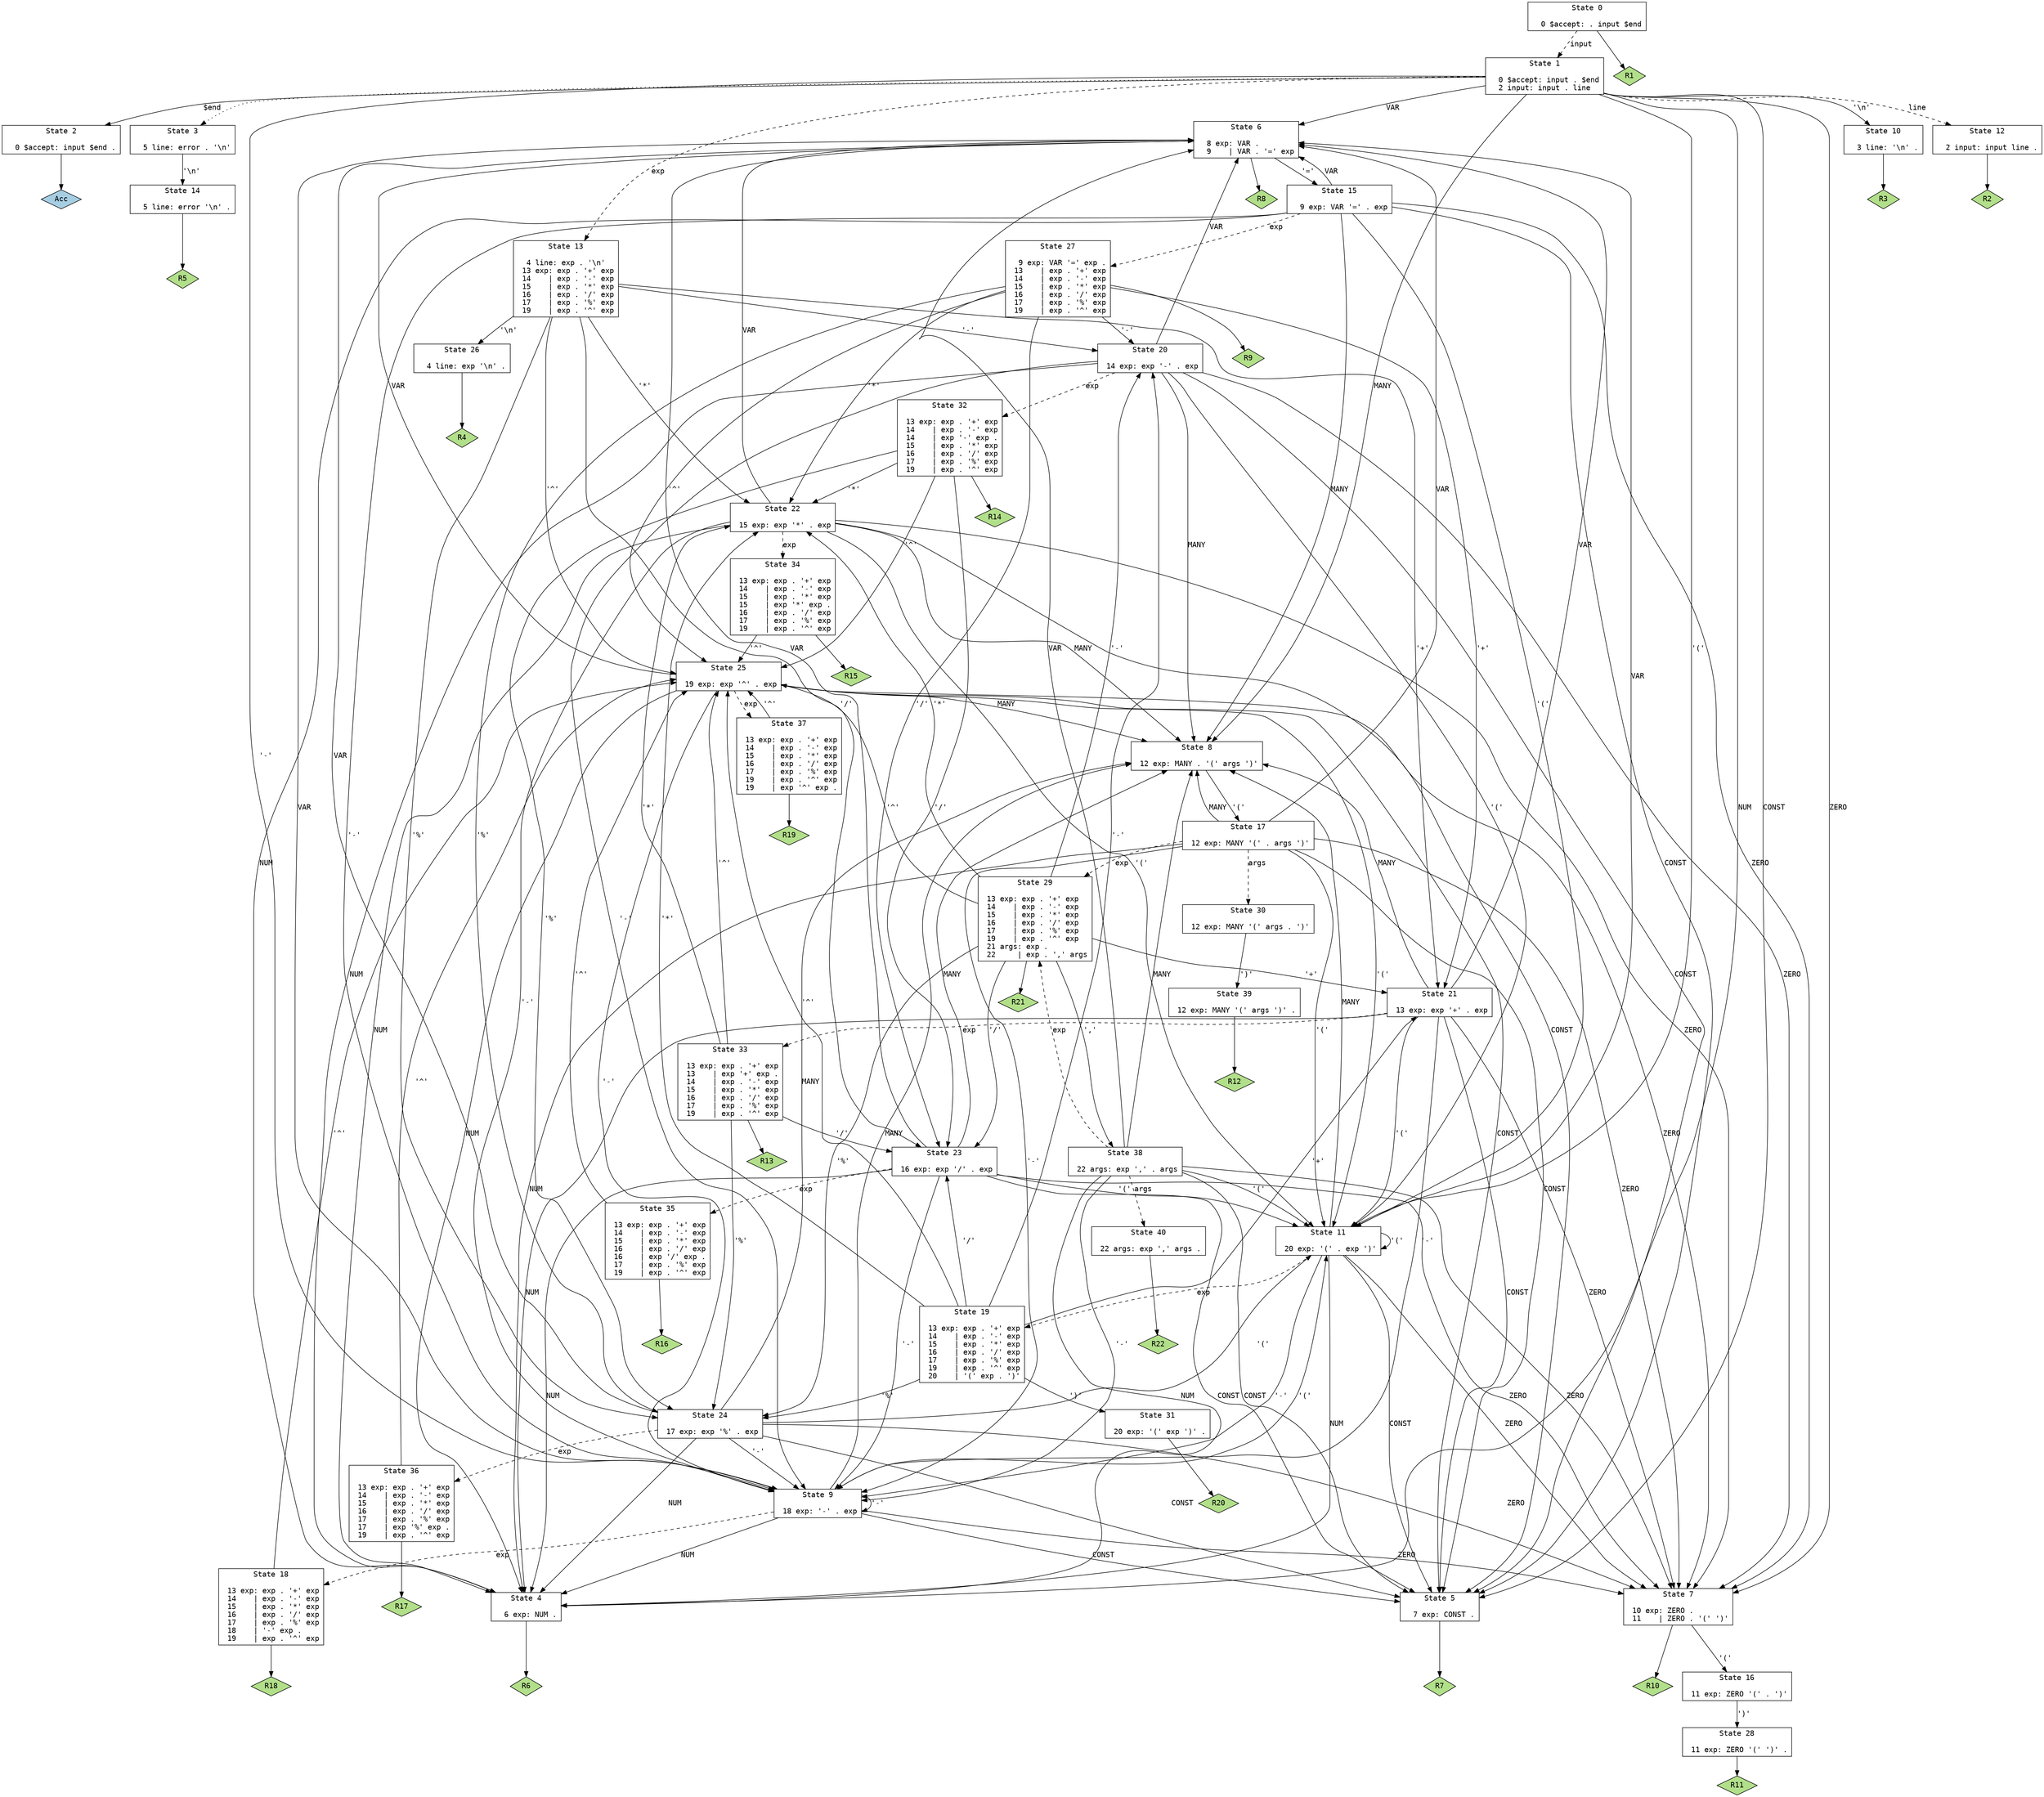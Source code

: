 // Generated by GNU Bison 3.0.4.
// Report bugs to <bug-bison@gnu.org>.
// Home page: <http://www.gnu.org/software/bison/>.

digraph "src/parser/parser.y"
{
  node [fontname = courier, shape = box, colorscheme = paired6]
  edge [fontname = courier]

  0 [label="State 0\n\l  0 $accept: . input $end\l"]
  0 -> 1 [style=dashed label="input"]
  0 -> "0R1" [style=solid]
 "0R1" [label="R1", fillcolor=3, shape=diamond, style=filled]
  1 [label="State 1\n\l  0 $accept: input . $end\l  2 input: input . line\l"]
  1 -> 2 [style=solid label="$end"]
  1 -> 3 [style=dotted]
  1 -> 4 [style=solid label="NUM"]
  1 -> 5 [style=solid label="CONST"]
  1 -> 6 [style=solid label="VAR"]
  1 -> 7 [style=solid label="ZERO"]
  1 -> 8 [style=solid label="MANY"]
  1 -> 9 [style=solid label="'-'"]
  1 -> 10 [style=solid label="'\\n'"]
  1 -> 11 [style=solid label="'('"]
  1 -> 12 [style=dashed label="line"]
  1 -> 13 [style=dashed label="exp"]
  2 [label="State 2\n\l  0 $accept: input $end .\l"]
  2 -> "2R0" [style=solid]
 "2R0" [label="Acc", fillcolor=1, shape=diamond, style=filled]
  3 [label="State 3\n\l  5 line: error . '\\n'\l"]
  3 -> 14 [style=solid label="'\\n'"]
  4 [label="State 4\n\l  6 exp: NUM .\l"]
  4 -> "4R6" [style=solid]
 "4R6" [label="R6", fillcolor=3, shape=diamond, style=filled]
  5 [label="State 5\n\l  7 exp: CONST .\l"]
  5 -> "5R7" [style=solid]
 "5R7" [label="R7", fillcolor=3, shape=diamond, style=filled]
  6 [label="State 6\n\l  8 exp: VAR .\l  9    | VAR . '=' exp\l"]
  6 -> 15 [style=solid label="'='"]
  6 -> "6R8" [style=solid]
 "6R8" [label="R8", fillcolor=3, shape=diamond, style=filled]
  7 [label="State 7\n\l 10 exp: ZERO .\l 11    | ZERO . '(' ')'\l"]
  7 -> 16 [style=solid label="'('"]
  7 -> "7R10" [style=solid]
 "7R10" [label="R10", fillcolor=3, shape=diamond, style=filled]
  8 [label="State 8\n\l 12 exp: MANY . '(' args ')'\l"]
  8 -> 17 [style=solid label="'('"]
  9 [label="State 9\n\l 18 exp: '-' . exp\l"]
  9 -> 4 [style=solid label="NUM"]
  9 -> 5 [style=solid label="CONST"]
  9 -> 6 [style=solid label="VAR"]
  9 -> 7 [style=solid label="ZERO"]
  9 -> 8 [style=solid label="MANY"]
  9 -> 9 [style=solid label="'-'"]
  9 -> 11 [style=solid label="'('"]
  9 -> 18 [style=dashed label="exp"]
  10 [label="State 10\n\l  3 line: '\\n' .\l"]
  10 -> "10R3" [style=solid]
 "10R3" [label="R3", fillcolor=3, shape=diamond, style=filled]
  11 [label="State 11\n\l 20 exp: '(' . exp ')'\l"]
  11 -> 4 [style=solid label="NUM"]
  11 -> 5 [style=solid label="CONST"]
  11 -> 6 [style=solid label="VAR"]
  11 -> 7 [style=solid label="ZERO"]
  11 -> 8 [style=solid label="MANY"]
  11 -> 9 [style=solid label="'-'"]
  11 -> 11 [style=solid label="'('"]
  11 -> 19 [style=dashed label="exp"]
  12 [label="State 12\n\l  2 input: input line .\l"]
  12 -> "12R2" [style=solid]
 "12R2" [label="R2", fillcolor=3, shape=diamond, style=filled]
  13 [label="State 13\n\l  4 line: exp . '\\n'\l 13 exp: exp . '+' exp\l 14    | exp . '-' exp\l 15    | exp . '*' exp\l 16    | exp . '/' exp\l 17    | exp . '%' exp\l 19    | exp . '^' exp\l"]
  13 -> 20 [style=solid label="'-'"]
  13 -> 21 [style=solid label="'+'"]
  13 -> 22 [style=solid label="'*'"]
  13 -> 23 [style=solid label="'/'"]
  13 -> 24 [style=solid label="'%'"]
  13 -> 25 [style=solid label="'^'"]
  13 -> 26 [style=solid label="'\\n'"]
  14 [label="State 14\n\l  5 line: error '\\n' .\l"]
  14 -> "14R5" [style=solid]
 "14R5" [label="R5", fillcolor=3, shape=diamond, style=filled]
  15 [label="State 15\n\l  9 exp: VAR '=' . exp\l"]
  15 -> 4 [style=solid label="NUM"]
  15 -> 5 [style=solid label="CONST"]
  15 -> 6 [style=solid label="VAR"]
  15 -> 7 [style=solid label="ZERO"]
  15 -> 8 [style=solid label="MANY"]
  15 -> 9 [style=solid label="'-'"]
  15 -> 11 [style=solid label="'('"]
  15 -> 27 [style=dashed label="exp"]
  16 [label="State 16\n\l 11 exp: ZERO '(' . ')'\l"]
  16 -> 28 [style=solid label="')'"]
  17 [label="State 17\n\l 12 exp: MANY '(' . args ')'\l"]
  17 -> 4 [style=solid label="NUM"]
  17 -> 5 [style=solid label="CONST"]
  17 -> 6 [style=solid label="VAR"]
  17 -> 7 [style=solid label="ZERO"]
  17 -> 8 [style=solid label="MANY"]
  17 -> 9 [style=solid label="'-'"]
  17 -> 11 [style=solid label="'('"]
  17 -> 29 [style=dashed label="exp"]
  17 -> 30 [style=dashed label="args"]
  18 [label="State 18\n\l 13 exp: exp . '+' exp\l 14    | exp . '-' exp\l 15    | exp . '*' exp\l 16    | exp . '/' exp\l 17    | exp . '%' exp\l 18    | '-' exp .\l 19    | exp . '^' exp\l"]
  18 -> 25 [style=solid label="'^'"]
  18 -> "18R18" [style=solid]
 "18R18" [label="R18", fillcolor=3, shape=diamond, style=filled]
  19 [label="State 19\n\l 13 exp: exp . '+' exp\l 14    | exp . '-' exp\l 15    | exp . '*' exp\l 16    | exp . '/' exp\l 17    | exp . '%' exp\l 19    | exp . '^' exp\l 20    | '(' exp . ')'\l"]
  19 -> 20 [style=solid label="'-'"]
  19 -> 21 [style=solid label="'+'"]
  19 -> 22 [style=solid label="'*'"]
  19 -> 23 [style=solid label="'/'"]
  19 -> 24 [style=solid label="'%'"]
  19 -> 25 [style=solid label="'^'"]
  19 -> 31 [style=solid label="')'"]
  20 [label="State 20\n\l 14 exp: exp '-' . exp\l"]
  20 -> 4 [style=solid label="NUM"]
  20 -> 5 [style=solid label="CONST"]
  20 -> 6 [style=solid label="VAR"]
  20 -> 7 [style=solid label="ZERO"]
  20 -> 8 [style=solid label="MANY"]
  20 -> 9 [style=solid label="'-'"]
  20 -> 11 [style=solid label="'('"]
  20 -> 32 [style=dashed label="exp"]
  21 [label="State 21\n\l 13 exp: exp '+' . exp\l"]
  21 -> 4 [style=solid label="NUM"]
  21 -> 5 [style=solid label="CONST"]
  21 -> 6 [style=solid label="VAR"]
  21 -> 7 [style=solid label="ZERO"]
  21 -> 8 [style=solid label="MANY"]
  21 -> 9 [style=solid label="'-'"]
  21 -> 11 [style=solid label="'('"]
  21 -> 33 [style=dashed label="exp"]
  22 [label="State 22\n\l 15 exp: exp '*' . exp\l"]
  22 -> 4 [style=solid label="NUM"]
  22 -> 5 [style=solid label="CONST"]
  22 -> 6 [style=solid label="VAR"]
  22 -> 7 [style=solid label="ZERO"]
  22 -> 8 [style=solid label="MANY"]
  22 -> 9 [style=solid label="'-'"]
  22 -> 11 [style=solid label="'('"]
  22 -> 34 [style=dashed label="exp"]
  23 [label="State 23\n\l 16 exp: exp '/' . exp\l"]
  23 -> 4 [style=solid label="NUM"]
  23 -> 5 [style=solid label="CONST"]
  23 -> 6 [style=solid label="VAR"]
  23 -> 7 [style=solid label="ZERO"]
  23 -> 8 [style=solid label="MANY"]
  23 -> 9 [style=solid label="'-'"]
  23 -> 11 [style=solid label="'('"]
  23 -> 35 [style=dashed label="exp"]
  24 [label="State 24\n\l 17 exp: exp '%' . exp\l"]
  24 -> 4 [style=solid label="NUM"]
  24 -> 5 [style=solid label="CONST"]
  24 -> 6 [style=solid label="VAR"]
  24 -> 7 [style=solid label="ZERO"]
  24 -> 8 [style=solid label="MANY"]
  24 -> 9 [style=solid label="'-'"]
  24 -> 11 [style=solid label="'('"]
  24 -> 36 [style=dashed label="exp"]
  25 [label="State 25\n\l 19 exp: exp '^' . exp\l"]
  25 -> 4 [style=solid label="NUM"]
  25 -> 5 [style=solid label="CONST"]
  25 -> 6 [style=solid label="VAR"]
  25 -> 7 [style=solid label="ZERO"]
  25 -> 8 [style=solid label="MANY"]
  25 -> 9 [style=solid label="'-'"]
  25 -> 11 [style=solid label="'('"]
  25 -> 37 [style=dashed label="exp"]
  26 [label="State 26\n\l  4 line: exp '\\n' .\l"]
  26 -> "26R4" [style=solid]
 "26R4" [label="R4", fillcolor=3, shape=diamond, style=filled]
  27 [label="State 27\n\l  9 exp: VAR '=' exp .\l 13    | exp . '+' exp\l 14    | exp . '-' exp\l 15    | exp . '*' exp\l 16    | exp . '/' exp\l 17    | exp . '%' exp\l 19    | exp . '^' exp\l"]
  27 -> 20 [style=solid label="'-'"]
  27 -> 21 [style=solid label="'+'"]
  27 -> 22 [style=solid label="'*'"]
  27 -> 23 [style=solid label="'/'"]
  27 -> 24 [style=solid label="'%'"]
  27 -> 25 [style=solid label="'^'"]
  27 -> "27R9" [style=solid]
 "27R9" [label="R9", fillcolor=3, shape=diamond, style=filled]
  28 [label="State 28\n\l 11 exp: ZERO '(' ')' .\l"]
  28 -> "28R11" [style=solid]
 "28R11" [label="R11", fillcolor=3, shape=diamond, style=filled]
  29 [label="State 29\n\l 13 exp: exp . '+' exp\l 14    | exp . '-' exp\l 15    | exp . '*' exp\l 16    | exp . '/' exp\l 17    | exp . '%' exp\l 19    | exp . '^' exp\l 21 args: exp .\l 22     | exp . ',' args\l"]
  29 -> 20 [style=solid label="'-'"]
  29 -> 21 [style=solid label="'+'"]
  29 -> 22 [style=solid label="'*'"]
  29 -> 23 [style=solid label="'/'"]
  29 -> 24 [style=solid label="'%'"]
  29 -> 25 [style=solid label="'^'"]
  29 -> 38 [style=solid label="','"]
  29 -> "29R21" [style=solid]
 "29R21" [label="R21", fillcolor=3, shape=diamond, style=filled]
  30 [label="State 30\n\l 12 exp: MANY '(' args . ')'\l"]
  30 -> 39 [style=solid label="')'"]
  31 [label="State 31\n\l 20 exp: '(' exp ')' .\l"]
  31 -> "31R20" [style=solid]
 "31R20" [label="R20", fillcolor=3, shape=diamond, style=filled]
  32 [label="State 32\n\l 13 exp: exp . '+' exp\l 14    | exp . '-' exp\l 14    | exp '-' exp .\l 15    | exp . '*' exp\l 16    | exp . '/' exp\l 17    | exp . '%' exp\l 19    | exp . '^' exp\l"]
  32 -> 22 [style=solid label="'*'"]
  32 -> 23 [style=solid label="'/'"]
  32 -> 24 [style=solid label="'%'"]
  32 -> 25 [style=solid label="'^'"]
  32 -> "32R14" [style=solid]
 "32R14" [label="R14", fillcolor=3, shape=diamond, style=filled]
  33 [label="State 33\n\l 13 exp: exp . '+' exp\l 13    | exp '+' exp .\l 14    | exp . '-' exp\l 15    | exp . '*' exp\l 16    | exp . '/' exp\l 17    | exp . '%' exp\l 19    | exp . '^' exp\l"]
  33 -> 22 [style=solid label="'*'"]
  33 -> 23 [style=solid label="'/'"]
  33 -> 24 [style=solid label="'%'"]
  33 -> 25 [style=solid label="'^'"]
  33 -> "33R13" [style=solid]
 "33R13" [label="R13", fillcolor=3, shape=diamond, style=filled]
  34 [label="State 34\n\l 13 exp: exp . '+' exp\l 14    | exp . '-' exp\l 15    | exp . '*' exp\l 15    | exp '*' exp .\l 16    | exp . '/' exp\l 17    | exp . '%' exp\l 19    | exp . '^' exp\l"]
  34 -> 25 [style=solid label="'^'"]
  34 -> "34R15" [style=solid]
 "34R15" [label="R15", fillcolor=3, shape=diamond, style=filled]
  35 [label="State 35\n\l 13 exp: exp . '+' exp\l 14    | exp . '-' exp\l 15    | exp . '*' exp\l 16    | exp . '/' exp\l 16    | exp '/' exp .\l 17    | exp . '%' exp\l 19    | exp . '^' exp\l"]
  35 -> 25 [style=solid label="'^'"]
  35 -> "35R16" [style=solid]
 "35R16" [label="R16", fillcolor=3, shape=diamond, style=filled]
  36 [label="State 36\n\l 13 exp: exp . '+' exp\l 14    | exp . '-' exp\l 15    | exp . '*' exp\l 16    | exp . '/' exp\l 17    | exp . '%' exp\l 17    | exp '%' exp .\l 19    | exp . '^' exp\l"]
  36 -> 25 [style=solid label="'^'"]
  36 -> "36R17" [style=solid]
 "36R17" [label="R17", fillcolor=3, shape=diamond, style=filled]
  37 [label="State 37\n\l 13 exp: exp . '+' exp\l 14    | exp . '-' exp\l 15    | exp . '*' exp\l 16    | exp . '/' exp\l 17    | exp . '%' exp\l 19    | exp . '^' exp\l 19    | exp '^' exp .\l"]
  37 -> 25 [style=solid label="'^'"]
  37 -> "37R19" [style=solid]
 "37R19" [label="R19", fillcolor=3, shape=diamond, style=filled]
  38 [label="State 38\n\l 22 args: exp ',' . args\l"]
  38 -> 4 [style=solid label="NUM"]
  38 -> 5 [style=solid label="CONST"]
  38 -> 6 [style=solid label="VAR"]
  38 -> 7 [style=solid label="ZERO"]
  38 -> 8 [style=solid label="MANY"]
  38 -> 9 [style=solid label="'-'"]
  38 -> 11 [style=solid label="'('"]
  38 -> 29 [style=dashed label="exp"]
  38 -> 40 [style=dashed label="args"]
  39 [label="State 39\n\l 12 exp: MANY '(' args ')' .\l"]
  39 -> "39R12" [style=solid]
 "39R12" [label="R12", fillcolor=3, shape=diamond, style=filled]
  40 [label="State 40\n\l 22 args: exp ',' args .\l"]
  40 -> "40R22" [style=solid]
 "40R22" [label="R22", fillcolor=3, shape=diamond, style=filled]
}
